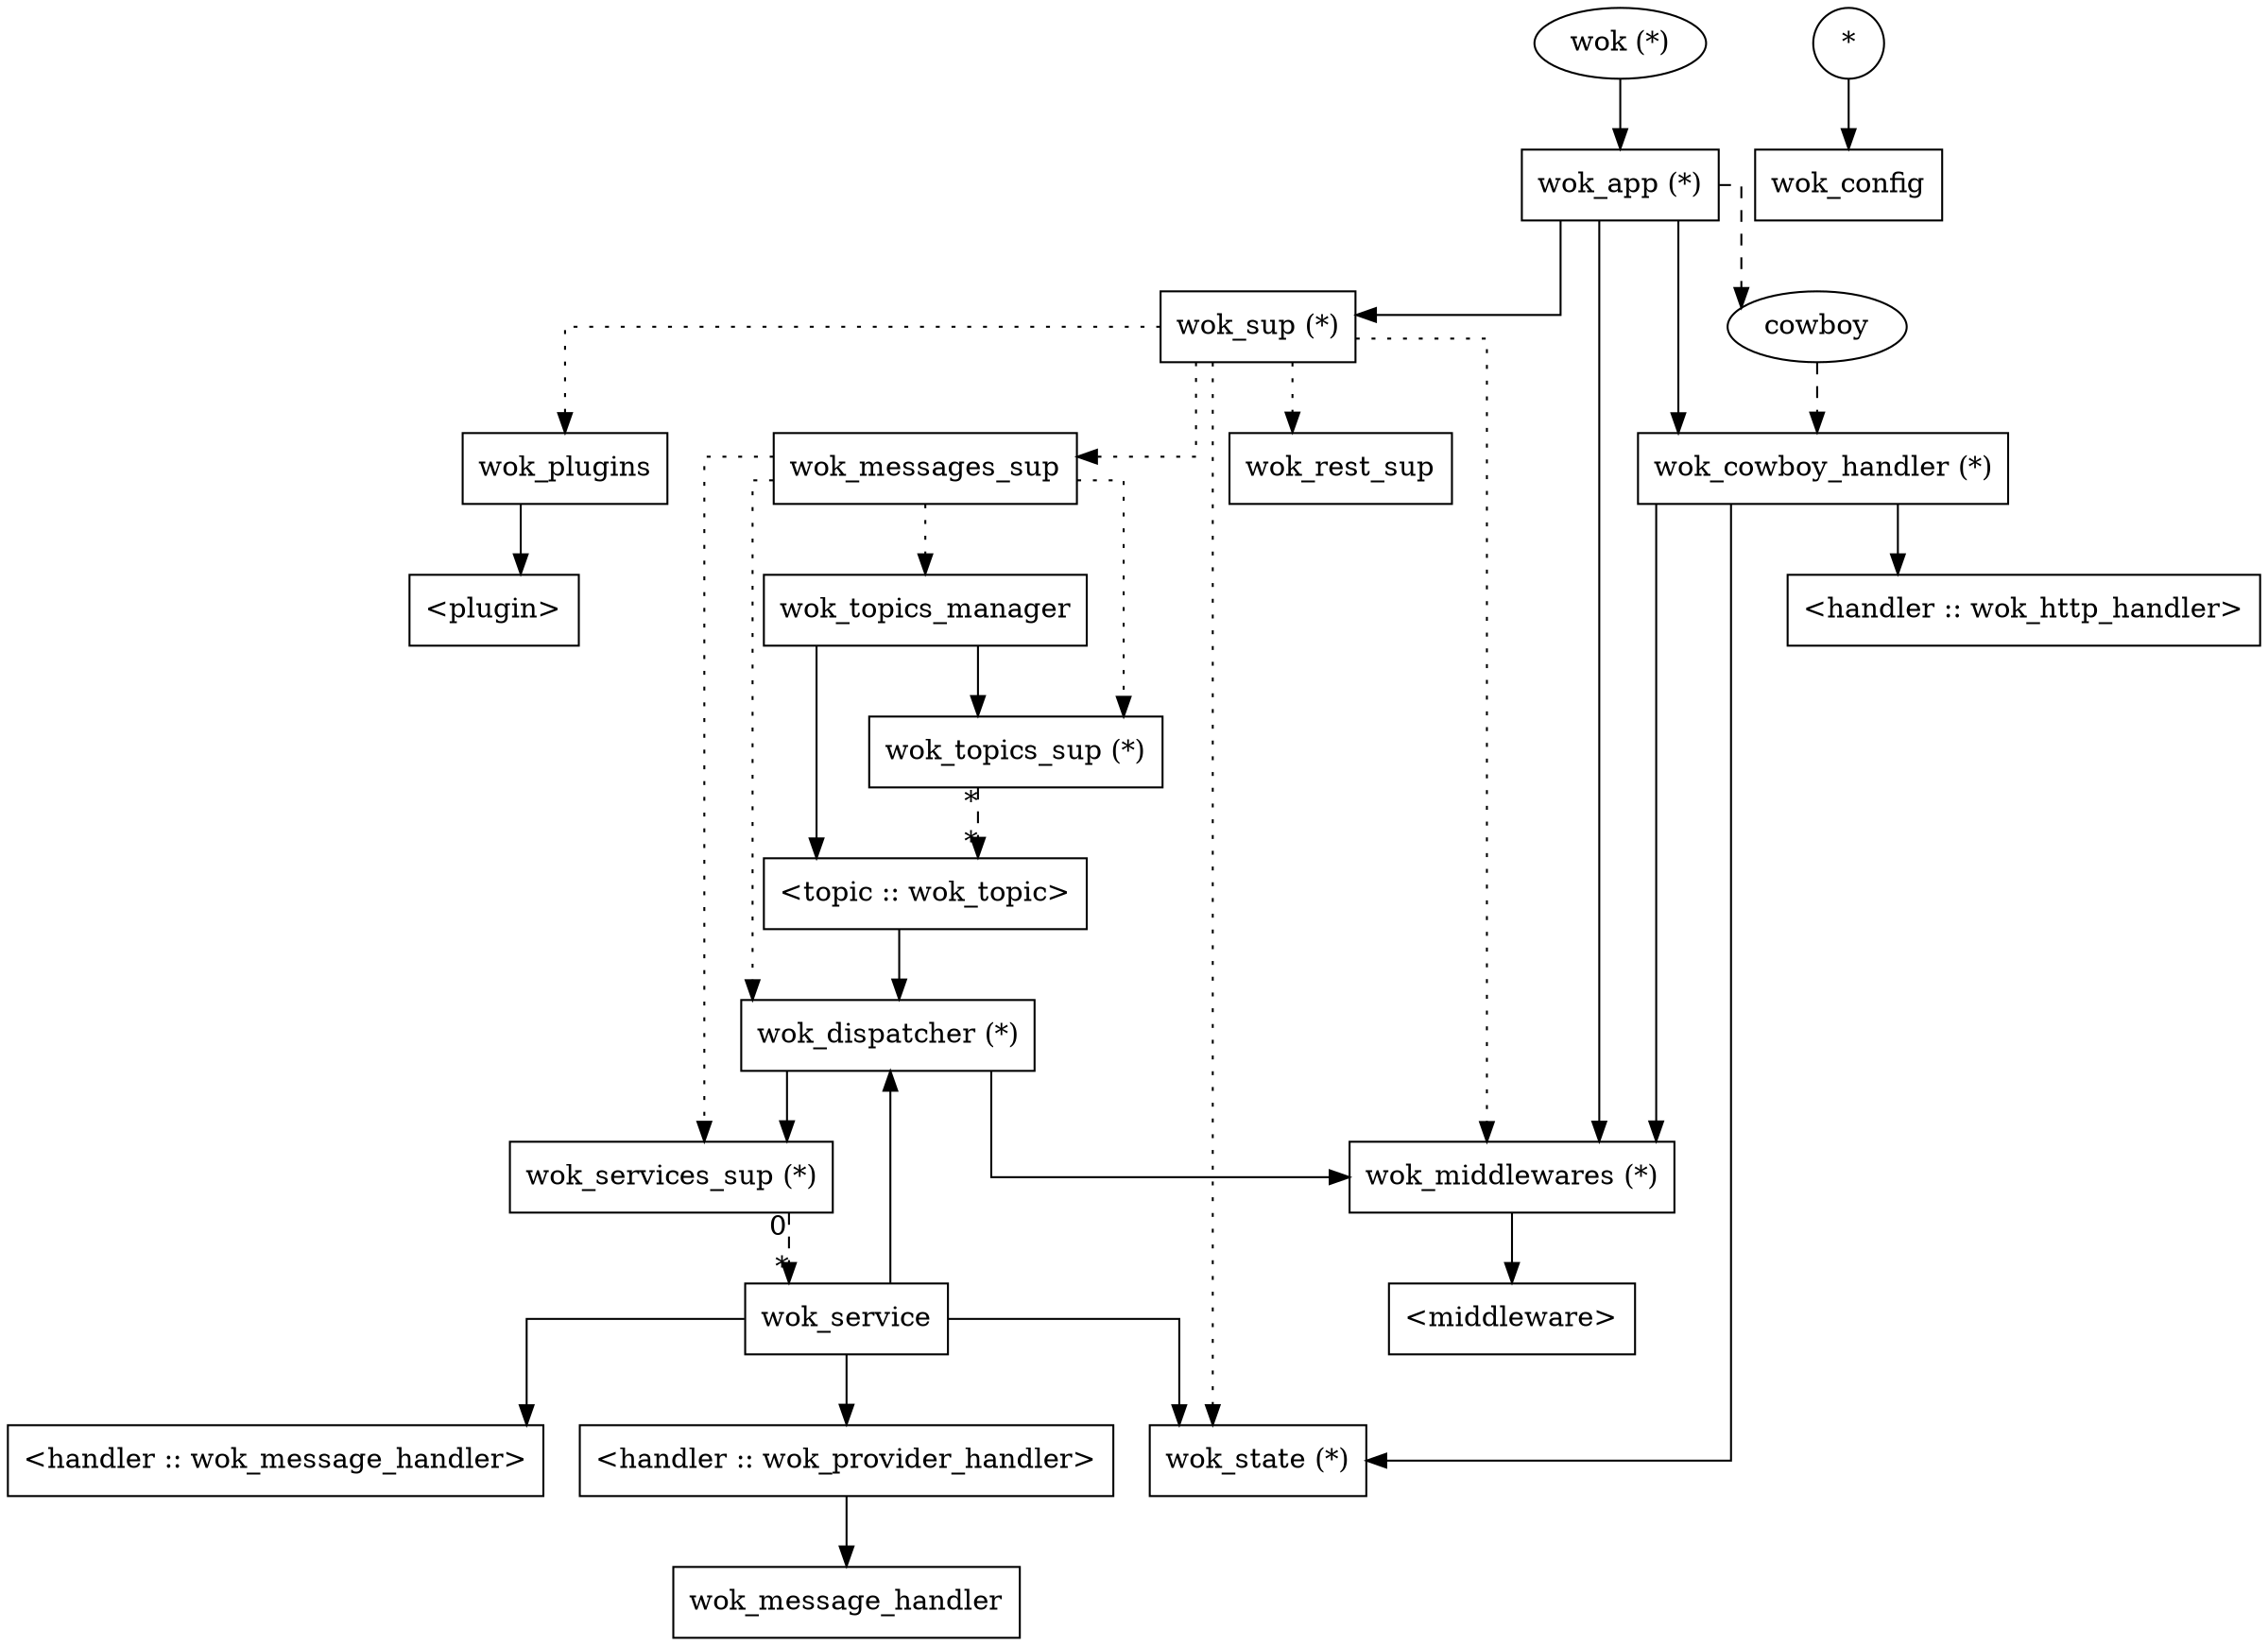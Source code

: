 digraph wok {
  node[shape=box];
  graph[
    overlap=false,
    splines=ortho
  ]

  wok[shape=oval, label="wok (*)"];
  wok_app[label="wok_app (*)"];
  wok_sup[label="wok_sup (*)"];
  wok_cowboy_handler[label="wok_cowboy_handler (*)"];
  wok_middlewares[label="wok_middlewares (*)"];
  wok_dispatcher[label="wok_dispatcher (*)"];
  wok_services_sup[label="wok_services_sup (*)"];
  wok_topics_sup[label="wok_topics_sup (*)"];
  wok_topic[label="wok_topic (*)"];
  wok_state[label="wok_state (*)"];
  cowboy[shape=oval];
  __wok_config__[shape=circle, label="*"];
  wok_topic[label = "<topic :: wok_topic>"];

  wok -> wok_app;

  wok_app -> wok_sup;
  wok_app -> cowboy [style=dashed];
  wok_app -> wok_cowboy_handler;
  wok_app -> wok_middlewares;

  wok_sup -> wok_messages_sup [style=dotted];
  wok_sup -> wok_rest_sup [style=dotted];
  wok_sup -> wok_plugins [style=dotted];
  wok_sup -> wok_middlewares [style=dotted];
  wok_sup -> wok_state [style=dotted];

  wok_plugins -> "<plugin>";

  cowboy -> wok_cowboy_handler [style=dashed];

  wok_cowboy_handler -> "<handler :: wok_http_handler>";
  wok_cowboy_handler -> wok_middlewares;
  wok_cowboy_handler -> wok_state;

  wok_middlewares -> "<middleware>";

  wok_messages_sup -> wok_dispatcher [style=dotted];
  wok_messages_sup -> wok_services_sup [style=dotted];
  wok_messages_sup -> wok_topics_sup [style=dotted];
  wok_messages_sup -> wok_topics_manager [style=dotted];

  wok_topics_manager -> wok_topics_sup;
  wok_topics_manager -> wok_topic;

  wok_dispatcher -> wok_services_sup;
  wok_dispatcher -> wok_middlewares;

  wok_services_sup -> wok_service [style=dashed, headlabel="*", taillabel="0"];

  wok_topics_sup -> wok_topic [style=dashed, headlabel="*", taillabel="*"];

  wok_topic -> wok_dispatcher;

  wok_service -> wok_dispatcher;
  wok_service -> "<handler :: wok_message_handler>";
  wok_service -> "<handler :: wok_provider_handler>";
  wok_service -> wok_state


  "<handler :: wok_provider_handler>" -> wok_message_handler;

  __wok_config__ -> wok_config;
}
